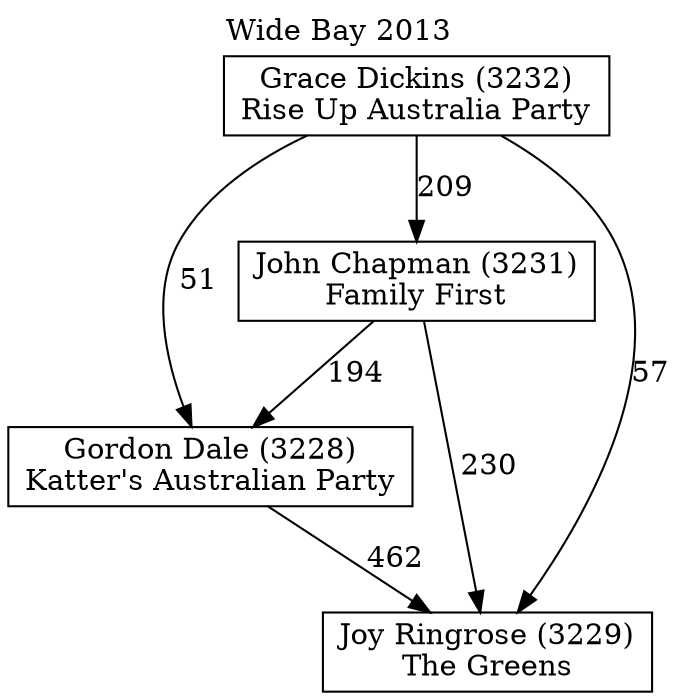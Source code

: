 // House preference flow
digraph "Joy Ringrose (3229)_Wide Bay_2013" {
	graph [label="Wide Bay 2013" labelloc=t mclimit=10]
	node [shape=box]
	"Gordon Dale (3228)" [label="Gordon Dale (3228)
Katter's Australian Party"]
	"Grace Dickins (3232)" [label="Grace Dickins (3232)
Rise Up Australia Party"]
	"John Chapman (3231)" [label="John Chapman (3231)
Family First"]
	"Joy Ringrose (3229)" [label="Joy Ringrose (3229)
The Greens"]
	"Gordon Dale (3228)" -> "Joy Ringrose (3229)" [label=462]
	"Grace Dickins (3232)" -> "Gordon Dale (3228)" [label=51]
	"Grace Dickins (3232)" -> "John Chapman (3231)" [label=209]
	"Grace Dickins (3232)" -> "Joy Ringrose (3229)" [label=57]
	"John Chapman (3231)" -> "Gordon Dale (3228)" [label=194]
	"John Chapman (3231)" -> "Joy Ringrose (3229)" [label=230]
}
